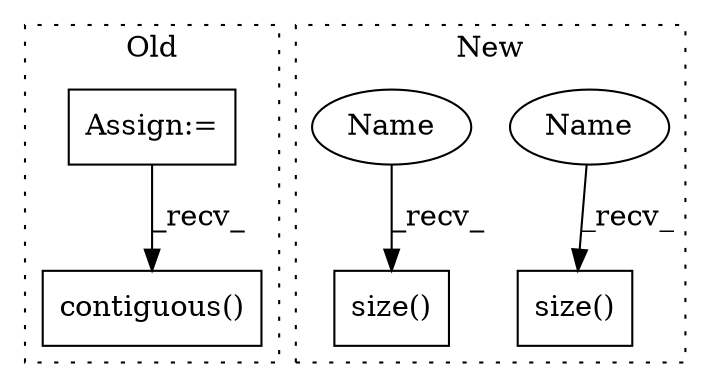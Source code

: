 digraph G {
subgraph cluster0 {
1 [label="contiguous()" a="75" s="1956" l="72" shape="box"];
3 [label="Assign:=" a="68" s="1805" l="3" shape="box"];
label = "Old";
style="dotted";
}
subgraph cluster1 {
2 [label="size()" a="75" s="1817,1825" l="7,1" shape="box"];
4 [label="size()" a="75" s="1795,1803" l="7,1" shape="box"];
5 [label="Name" a="87" s="1817" l="1" shape="ellipse"];
6 [label="Name" a="87" s="1795" l="1" shape="ellipse"];
label = "New";
style="dotted";
}
3 -> 1 [label="_recv_"];
5 -> 2 [label="_recv_"];
6 -> 4 [label="_recv_"];
}